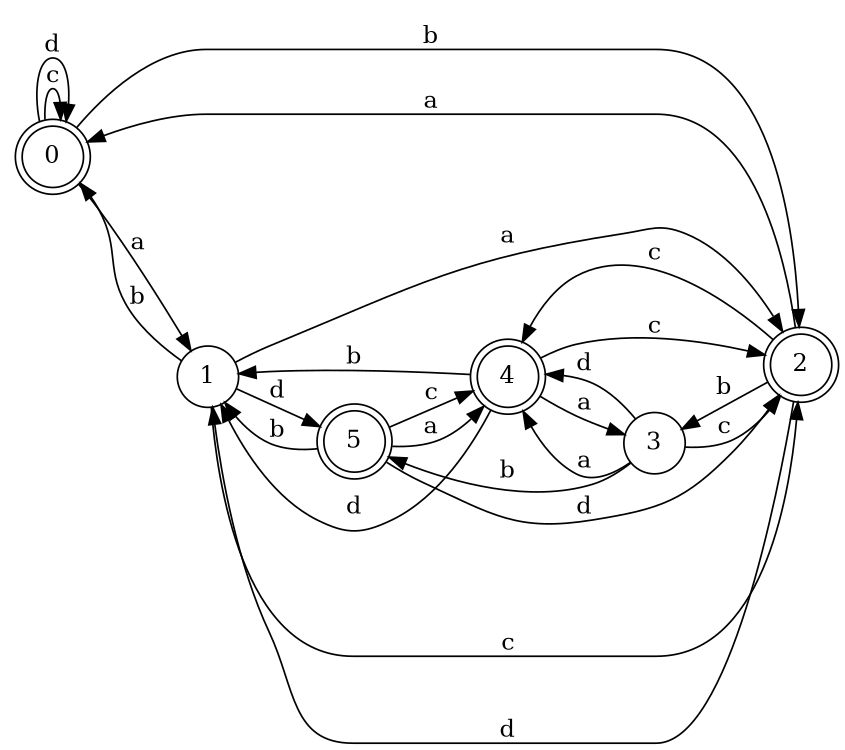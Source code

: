 digraph n5_7 {
__start0 [label="" shape="none"];

rankdir=LR;
size="8,5";

s0 [style="rounded,filled", color="black", fillcolor="white" shape="doublecircle", label="0"];
s1 [style="filled", color="black", fillcolor="white" shape="circle", label="1"];
s2 [style="rounded,filled", color="black", fillcolor="white" shape="doublecircle", label="2"];
s3 [style="filled", color="black", fillcolor="white" shape="circle", label="3"];
s4 [style="rounded,filled", color="black", fillcolor="white" shape="doublecircle", label="4"];
s5 [style="rounded,filled", color="black", fillcolor="white" shape="doublecircle", label="5"];
s0 -> s1 [label="a"];
s0 -> s2 [label="b"];
s0 -> s0 [label="c"];
s0 -> s0 [label="d"];
s1 -> s2 [label="a"];
s1 -> s0 [label="b"];
s1 -> s2 [label="c"];
s1 -> s5 [label="d"];
s2 -> s0 [label="a"];
s2 -> s3 [label="b"];
s2 -> s4 [label="c"];
s2 -> s1 [label="d"];
s3 -> s4 [label="a"];
s3 -> s5 [label="b"];
s3 -> s2 [label="c"];
s3 -> s4 [label="d"];
s4 -> s3 [label="a"];
s4 -> s1 [label="b"];
s4 -> s2 [label="c"];
s4 -> s1 [label="d"];
s5 -> s4 [label="a"];
s5 -> s1 [label="b"];
s5 -> s4 [label="c"];
s5 -> s2 [label="d"];

}